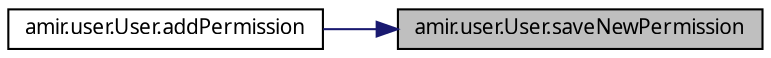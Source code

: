 digraph "amir.user.User.saveNewPermission"
{
 // LATEX_PDF_SIZE
  edge [fontname="FreeSans.ttf",fontsize="10",labelfontname="FreeSans.ttf",labelfontsize="10"];
  node [fontname="FreeSans.ttf",fontsize="10",shape=record];
  rankdir="RL";
  Node1 [label="amir.user.User.saveNewPermission",height=0.2,width=0.4,color="black", fillcolor="grey75", style="filled", fontcolor="black",tooltip=" "];
  Node1 -> Node2 [dir="back",color="midnightblue",fontsize="10",style="solid",fontname="FreeSans.ttf"];
  Node2 [label="amir.user.User.addPermission",height=0.2,width=0.4,color="black", fillcolor="white", style="filled",URL="$classamir_1_1user_1_1_user.html#a6c5e41a727aaa964863fecdc584f4a26",tooltip=" "];
}
